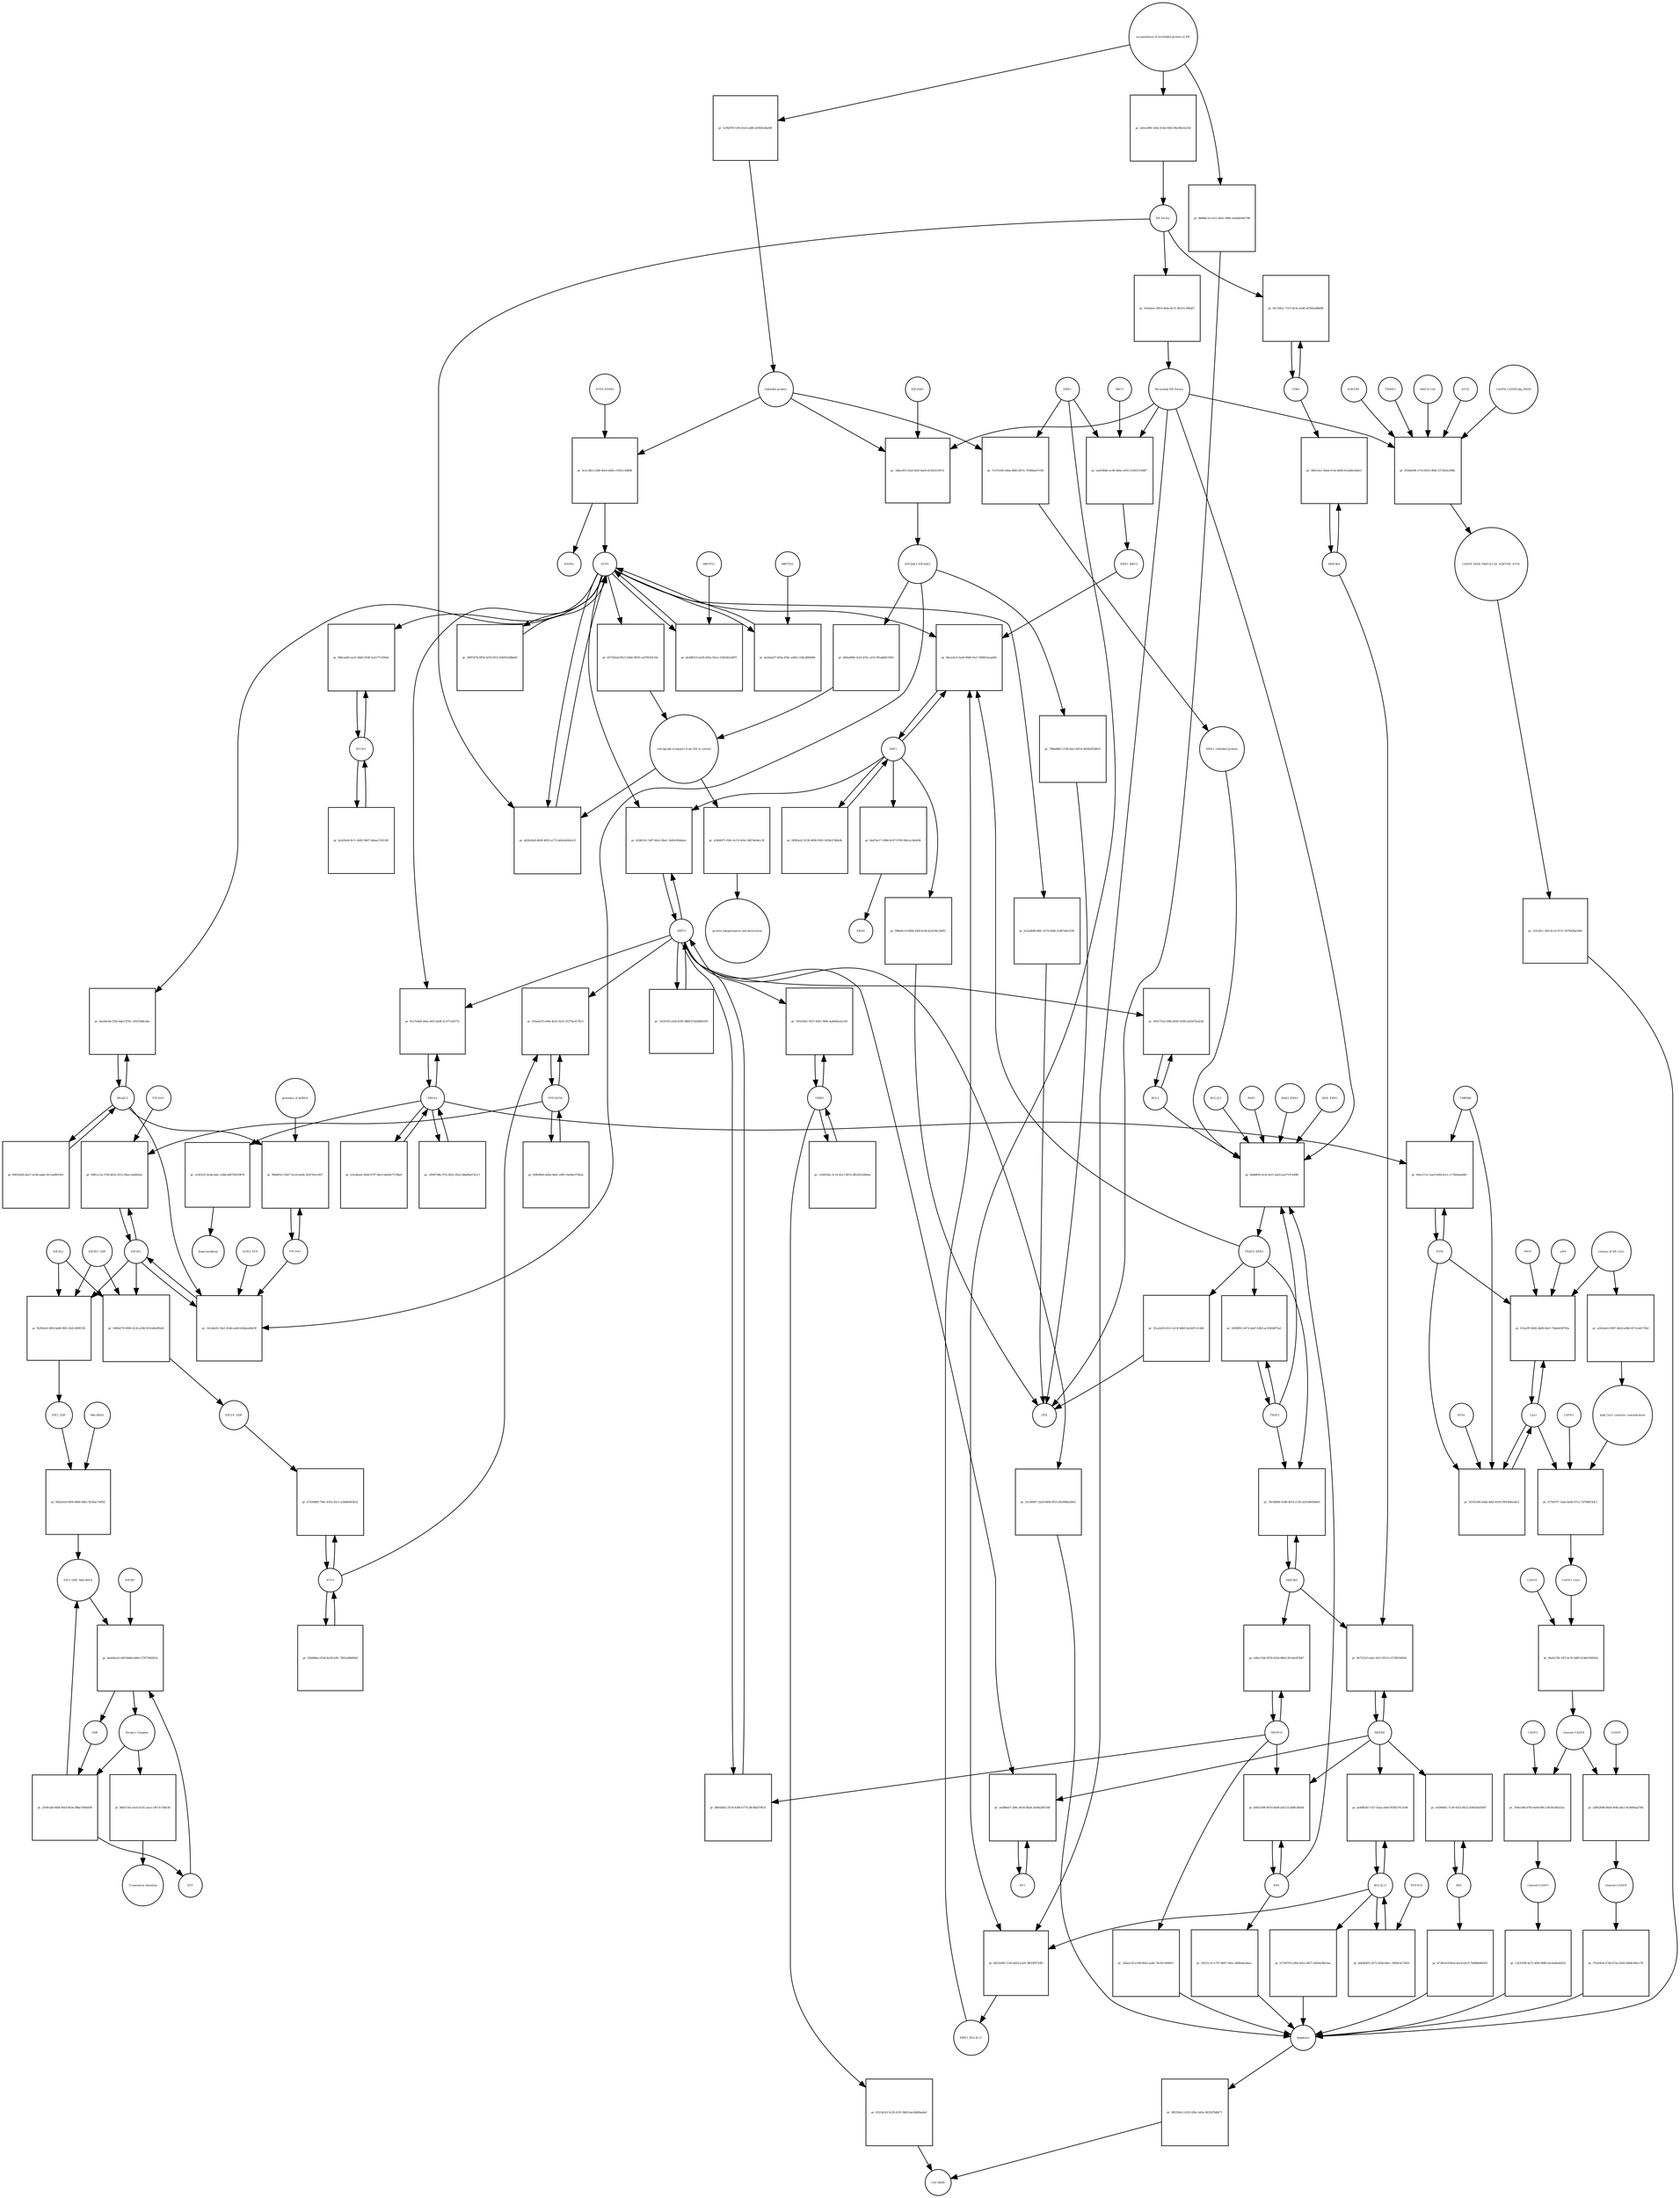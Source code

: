 strict digraph  {
ATF6_HSPA5 [annotation="", bipartite=0, cls=complex, fontsize=4, label=ATF6_HSPA5, shape=circle];
"pr_bcec3fb1-e3b9-45e0-8afb-c1602cc8df8b" [annotation="", bipartite=1, cls=process, fontsize=4, label="pr_bcec3fb1-e3b9-45e0-8afb-c1602cc8df8b", shape=square];
ATF6 [annotation="urn_miriam_hgnc.symbol_ATF6", bipartite=0, cls=macromolecule, fontsize=4, label=ATF6, shape=circle];
HSPA5 [annotation="urn_miriam_hgnc.symbol_HSPA5", bipartite=0, cls=macromolecule, fontsize=4, label=HSPA5, shape=circle];
"Unfolded protein" [annotation="", bipartite=0, cls=macromolecule, fontsize=4, label="Unfolded protein", shape=circle];
ERN1 [annotation="urn_miriam_hgnc.symbol_ERN1", bipartite=0, cls=macromolecule, fontsize=4, label=ERN1, shape=circle];
"pr_7c07e530-e4ba-4b85-b07a-70588aa07c08" [annotation="", bipartite=1, cls=process, fontsize=4, label="pr_7c07e530-e4ba-4b85-b07a-70588aa07c08", shape=square];
"ERN1_Unfolded protein" [annotation="", bipartite=0, cls=complex, fontsize=4, label="ERN1_Unfolded protein", shape=circle];
EIF2AK3_EIF2AK3 [annotation="", bipartite=0, cls=complex, fontsize=4, label=EIF2AK3_EIF2AK3, shape=circle];
"pr_b00a4848-3a10-474c-af14-f81adb813383" [annotation="", bipartite=1, cls=process, fontsize=4, label="pr_b00a4848-3a10-474c-af14-f81adb813383", shape=square];
"retrograde transport from ER to cytosol" [annotation="", bipartite=0, cls=phenotype, fontsize=4, label="retrograde transport from ER to cytosol", shape=circle];
"pr_627502ab-85c5-42b6-9629-ca07f63d120e" [annotation="", bipartite=1, cls=process, fontsize=4, label="pr_627502ab-85c5-42b6-9629-ca07f63d120e", shape=square];
"pr_a5b94971-f49c-4c53-9c8e-34674e04cc3f" [annotation="", bipartite=1, cls=process, fontsize=4, label="pr_a5b94971-f49c-4c53-9c8e-34674e04cc3f", shape=square];
"protein ubiquitination and destruction" [annotation="", bipartite=0, cls=phenotype, fontsize=4, label="protein ubiquitination and destruction", shape=circle];
"pr_bb46ff42-6cef-4cf1-a6cb-aa27197e49ff" [annotation="", bipartite=1, cls=process, fontsize=4, label="pr_bb46ff42-6cef-4cf1-a6cb-aa27197e49ff", shape=square];
TRAF2_ERN1 [annotation="", bipartite=0, cls=complex, fontsize=4, label=TRAF2_ERN1, shape=circle];
BAK1_ERN1 [annotation="", bipartite=0, cls=complex, fontsize=4, label=BAK1_ERN1, shape=circle];
BAX_ERN1 [annotation="", bipartite=0, cls=complex, fontsize=4, label=BAX_ERN1, shape=circle];
BCL2 [annotation="urn_miriam_hgnc.symbol_BCL2", bipartite=0, cls="nucleic acid feature", fontsize=4, label=BCL2, shape=circle];
BCL2L1 [annotation="urn_miriam_hgnc.symbol_BCL2L1", bipartite=0, cls=macromolecule, fontsize=4, label=BCL2L1, shape=circle];
"Persistant ER Stress" [annotation="", bipartite=0, cls=phenotype, fontsize=4, label="Persistant ER Stress", shape=circle];
BAX [annotation="urn_miriam_hgnc.symbol_BAX", bipartite=0, cls=macromolecule, fontsize=4, label=BAX, shape=circle];
BAK1 [annotation="urn_miriam_hgnc.symbol_BAK1", bipartite=0, cls=macromolecule, fontsize=4, label=BAK1, shape=circle];
TRAF2 [annotation="urn_miriam_hgnc.symbol_TRAF2", bipartite=0, cls=macromolecule, fontsize=4, label=TRAF2, shape=circle];
XBP1 [annotation="urn_miriam_hgnc.symbol_XBP1", bipartite=0, cls=macromolecule, fontsize=4, label=XBP1, shape=circle];
"pr_46caefc4-5ae8-49d6-91e7-69847aeaaf46" [annotation="", bipartite=1, cls=process, fontsize=4, label="pr_46caefc4-5ae8-49d6-91e7-69847aeaaf46", shape=square];
ERN1_BBC3 [annotation="", bipartite=0, cls=complex, fontsize=4, label=ERN1_BBC3, shape=circle];
ERN1_BCL2L11 [annotation="", bipartite=0, cls=complex, fontsize=4, label=ERN1_BCL2L11, shape=circle];
"pr_0f082a41-8339-4f08-9305-5629e3746b3b" [annotation="", bipartite=1, cls=process, fontsize=4, label="pr_0f082a41-8339-4f08-9305-5629e3746b3b", shape=square];
"pr_8ad7ee17-0986-4c97-9769-0bfcec5eb494" [annotation="", bipartite=1, cls=process, fontsize=4, label="pr_8ad7ee17-0986-4c97-9769-0bfcec5eb494", shape=square];
ERAD [annotation="", bipartite=0, cls=phenotype, fontsize=4, label=ERAD, shape=circle];
"pr_09be8cc0-666b-43fd-8146-bcd234c2d953" [annotation="", bipartite=1, cls=process, fontsize=4, label="pr_09be8cc0-666b-43fd-8146-bcd234c2d953", shape=square];
UPR [annotation="", bipartite=0, cls=phenotype, fontsize=4, label=UPR, shape=circle];
"pr_285f8f91-0472-4ab7-b3b5-ac5f404975a1" [annotation="", bipartite=1, cls=process, fontsize=4, label="pr_285f8f91-0472-4ab7-b3b5-ac5f404975a1", shape=square];
MAPK8 [annotation="urn_miriam_hgnc.symbol_MAPK8", bipartite=0, cls=macromolecule, fontsize=4, label=MAPK8, shape=circle];
"pr_9b7223cf-e4a1-42c5-8515-e573f654918c" [annotation="", bipartite=1, cls=process, fontsize=4, label="pr_9b7223cf-e4a1-42c5-8515-e573f654918c", shape=square];
MAP3K4 [annotation="urn_miriam_hgnc.symbol_MAP3K4", bipartite=0, cls=macromolecule, fontsize=4, label=MAP3K4, shape=circle];
MAP3K5 [annotation="urn_miriam_hgnc.symbol_MAP3K5", bipartite=0, cls=macromolecule, fontsize=4, label=MAP3K5, shape=circle];
MAPK14 [annotation="urn_miriam_hgnc.symbol_MAPK14", bipartite=0, cls=macromolecule, fontsize=4, label=MAPK14, shape=circle];
"pr_a0bca7d4-8259-425d-86b0-2fc4eb3f2b47" [annotation="", bipartite=1, cls=process, fontsize=4, label="pr_a0bca7d4-8259-425d-86b0-2fc4eb3f2b47", shape=square];
"pr_326aa13f-e198-40a5-aa9e-7dc85c084815" [annotation="", bipartite=1, cls=process, fontsize=4, label="pr_326aa13f-e198-40a5-aa9e-7dc85c084815", shape=square];
Apoptosis [annotation="", bipartite=0, cls=phenotype, fontsize=4, label=Apoptosis, shape=circle];
DDIT3 [annotation="urn_miriam_hgnc.symbol_DDIT3", bipartite=0, cls=macromolecule, fontsize=4, label=DDIT3, shape=circle];
"pr_8805bd52-357d-4306-b779-28c4bb379f33" [annotation="", bipartite=1, cls=process, fontsize=4, label="pr_8805bd52-357d-4306-b779-28c4bb379f33", shape=square];
"pr_b1c480d7-2aa9-4606-9f53-d5e096ea84cf" [annotation="", bipartite=1, cls=process, fontsize=4, label="pr_b1c480d7-2aa9-4606-9f53-d5e096ea84cf", shape=square];
"pr_9391751d-1f6b-4826-9398-a503d7fa4c8a" [annotation="", bipartite=1, cls=process, fontsize=4, label="pr_9391751d-1f6b-4826-9398-a503d7fa4c8a", shape=square];
"pr_e82b24e8-db29-4925-a172-6a0e4a00a2c8" [annotation="", bipartite=1, cls=process, fontsize=4, label="pr_e82b24e8-db29-4925-a172-6a0e4a00a2c8", shape=square];
"ER Stress" [annotation="", bipartite=0, cls=phenotype, fontsize=4, label="ER Stress", shape=circle];
"pr_de448523-ee58-485e-92ce-316b362c087f" [annotation="", bipartite=1, cls=process, fontsize=4, label="pr_de448523-ee58-485e-92ce-316b362c087f", shape=square];
MBTPS1 [annotation="urn_miriam_hgnc.symbol_MBTPS1", bipartite=0, cls=macromolecule, fontsize=4, label=MBTPS1, shape=circle];
"pr_ba56ab37-4d5a-459c-a469-c23bcbf84068" [annotation="", bipartite=1, cls=process, fontsize=4, label="pr_ba56ab37-4d5a-459c-a469-c23bcbf84068", shape=square];
MBTPS2 [annotation="urn_miriam_hgnc.symbol_MBTPS2", bipartite=0, cls=macromolecule, fontsize=4, label=MBTPS2, shape=circle];
"pr_30955f7b-6f58-447b-9523-83b91b38bb45" [annotation="", bipartite=1, cls=process, fontsize=4, label="pr_30955f7b-6f58-447b-9523-83b91b38bb45", shape=square];
"pr_7ef2f1f9-cb5d-4595-98f8-67a648fd52f9" [annotation="", bipartite=1, cls=process, fontsize=4, label="pr_7ef2f1f9-cb5d-4595-98f8-67a648fd52f9", shape=square];
"pr_420b51fc-54f7-46a1-8ba1-3e69c0046aee" [annotation="", bipartite=1, cls=process, fontsize=4, label="pr_420b51fc-54f7-46a1-8ba1-3e69c0046aee", shape=square];
EIF2S1 [annotation="urn_miriam_hgnc.symbol_EIF2S1", bipartite=0, cls=macromolecule, fontsize=4, label=EIF2S1, shape=circle];
"pr_141a6e05-19e5-45db-aeb9-b3bbea8faf3f" [annotation="", bipartite=1, cls=process, fontsize=4, label="pr_141a6e05-19e5-45db-aeb9-b3bbea8faf3f", shape=square];
GCN2_ATP [annotation="", bipartite=0, cls=complex, fontsize=4, label=GCN2_ATP, shape=circle];
EIF2AK2 [annotation="urn_miriam_hgnc.symbol_EIF2AK2", bipartite=0, cls=macromolecule, fontsize=4, label=EIF2AK2, shape=circle];
DNAJC3 [annotation="urn_miriam_hgnc.symbol_DNAJC3", bipartite=0, cls=macromolecule, fontsize=4, label=DNAJC3, shape=circle];
EIF2S2 [annotation="urn_miriam_hgnc.symbol_EIF2S2", bipartite=0, cls=macromolecule, fontsize=4, label=EIF2S2, shape=circle];
"pr_fb392eb1-4ffd-4a68-99f1-42d12f0f07d5" [annotation="", bipartite=1, cls=process, fontsize=4, label="pr_fb392eb1-4ffd-4a68-99f1-42d12f0f07d5", shape=square];
EIF2S3_GDP [annotation="", bipartite=0, cls=complex, fontsize=4, label=EIF2S3_GDP, shape=circle];
EIF2_GDP [annotation="", bipartite=0, cls=complex, fontsize=4, label=EIF2_GDP, shape=circle];
"EIF2_GDP_Met-tRNA" [annotation="", bipartite=0, cls=complex, fontsize=4, label="EIF2_GDP_Met-tRNA", shape=circle];
"pr_bae0dac8-c6fd-46dd-a84d-172f7396261d" [annotation="", bipartite=1, cls=process, fontsize=4, label="pr_bae0dac8-c6fd-46dd-a84d-172f7396261d", shape=square];
"Ternary Complex" [annotation="", bipartite=0, cls=complex, fontsize=4, label="Ternary Complex", shape=circle];
"EIF2B*" [annotation="", bipartite=0, cls=complex, fontsize=4, label="EIF2B*", shape=circle];
GTP [annotation="urn_miriam_obo.chebi_CHEBI%3A57600", bipartite=0, cls="simple chemical", fontsize=4, label=GTP, shape=circle];
GDP [annotation="urn_miriam_obo.chebi_CHEBI%3A65180", bipartite=0, cls="simple chemical", fontsize=4, label=GDP, shape=circle];
"pr_2500cabf-84df-40e4-8b3e-88ba70b9efd0" [annotation="", bipartite=1, cls=process, fontsize=4, label="pr_2500cabf-84df-40e4-8b3e-88ba70b9efd0", shape=square];
ATF4 [annotation="urn_miriam_hgnc.symbol_ATF4", bipartite=0, cls=macromolecule, fontsize=4, label=ATF4, shape=circle];
"pr_67d308d9-790c-435a-92c1-a24d8e8f3b32" [annotation="", bipartite=1, cls=process, fontsize=4, label="pr_67d308d9-790c-435a-92c1-a24d8e8f3b32", shape=square];
"EIF2-P_GDP" [annotation="", bipartite=0, cls=complex, fontsize=4, label="EIF2-P_GDP", shape=circle];
"pr_03b486ee-f5ab-4e59-b3fc-7691a00bf00d" [annotation="", bipartite=1, cls=process, fontsize=4, label="pr_03b486ee-f5ab-4e59-b3fc-7691a00bf00d", shape=square];
PPP1R15A [annotation="urn_miriam_hgnc.symbol_PPP1R15A", bipartite=0, cls=macromolecule, fontsize=4, label=PPP1R15A, shape=circle];
"pr_416a0e35-e94e-4c62-9221-d727bcd17813" [annotation="", bipartite=1, cls=process, fontsize=4, label="pr_416a0e35-e94e-4c62-9221-d727bcd17813", shape=square];
"pr_65fb9640-4d9a-4b0c-a0f0-14a9bc07062a" [annotation="", bipartite=1, cls=process, fontsize=4, label="pr_65fb9640-4d9a-4b0c-a0f0-14a9bc07062a", shape=square];
"pr_88af11b1-e5cb-41d1-aace-cf673c7dbe36" [annotation="", bipartite=1, cls=process, fontsize=4, label="pr_88af11b1-e5cb-41d1-aace-cf673c7dbe36", shape=square];
"Translation initiation" [annotation="", bipartite=0, cls=phenotype, fontsize=4, label="Translation initiation", shape=circle];
"pr_7bc9d9b0-454b-4014-a7d5-a541b649a6e0" [annotation="", bipartite=1, cls=process, fontsize=4, label="pr_7bc9d9b0-454b-4014-a7d5-a541b649a6e0", shape=square];
ERO1A [annotation="urn_miriam_hgnc.symbol_ERO1A", bipartite=0, cls=macromolecule, fontsize=4, label=ERO1A, shape=circle];
"pr_8137e9a8-26ae-401f-8a9f-5c1f712d3751" [annotation="", bipartite=1, cls=process, fontsize=4, label="pr_8137e9a8-26ae-401f-8a9f-5c1f712d3751", shape=square];
"pr_c89d758b-37f3-4022-95a5-d8a89a07a513" [annotation="", bipartite=1, cls=process, fontsize=4, label="pr_c89d758b-37f3-4022-95a5-d8a89a07a513", shape=square];
"pr_0081cc5a-37bf-4d1e-9212-04ecca6d63ad" [annotation="", bipartite=1, cls=process, fontsize=4, label="pr_0081cc5a-37bf-4d1e-9212-04ecca6d63ad", shape=square];
EIF2AK1 [annotation="urn_miriam_hgnc.symbol_EIF2AK1", bipartite=0, cls=macromolecule, fontsize=4, label=EIF2AK1, shape=circle];
"pr_bd451094-807d-4eb8-ad52-fc2bf8cdb564" [annotation="", bipartite=1, cls=process, fontsize=4, label="pr_bd451094-807d-4eb8-ad52-fc2bf8cdb564", shape=square];
"pr_30521c31-e767-4607-94ec-468feda2dacc" [annotation="", bipartite=1, cls=process, fontsize=4, label="pr_30521c31-e767-4607-94ec-468feda2dacc", shape=square];
"Ca2+" [annotation="urn_miriam_obo.chebi_CHEBI%3A29108", bipartite=0, cls="simple chemical", fontsize=4, label="Ca2+", shape=circle];
"pr_f33acfff-0082-4b06-8dcf-75da6458795e" [annotation="", bipartite=1, cls=process, fontsize=4, label="pr_f33acfff-0082-4b06-8dcf-75da6458795e", shape=square];
"release of ER Ca2+" [annotation="", bipartite=0, cls=phenotype, fontsize=4, label="release of ER Ca2+", shape=circle];
ITPR [annotation="urn_miriam_hgnc.symbol_ITPR1|urn_miriam_hgnc.symbol_ITPR2|urn_miriam_hgnc.symbol_ITPR3", bipartite=0, cls=macromolecule, fontsize=4, label=ITPR, shape=circle];
MAM [annotation="", bipartite=0, cls=phenotype, fontsize=4, label=MAM, shape=circle];
s619 [annotation="", bipartite=0, cls=complex, fontsize=4, label=s619, shape=circle];
"pr_0fb51ee1-8abd-413e-bb90-fe5ab4c6eb63" [annotation="", bipartite=1, cls=process, fontsize=4, label="pr_0fb51ee1-8abd-413e-bb90-fe5ab4c6eb63", shape=square];
CDK5 [annotation="urn_miriam_hgnc.symbol_CDK5", bipartite=0, cls=macromolecule, fontsize=4, label=CDK5, shape=circle];
"pr_f4c1942c-7313-4e3e-a5d4-af3582a8bb48" [annotation="", bipartite=1, cls="uncertain process", fontsize=4, label="pr_f4c1942c-7313-4e3e-a5d4-af3582a8bb48", shape=square];
"pr_982350e2-4193-43bc-b42a-963547b4bf71" [annotation="", bipartite=1, cls=process, fontsize=4, label="pr_982350e2-4193-43bc-b42a-963547b4bf71", shape=square];
"Cell death" [annotation="", bipartite=0, cls=phenotype, fontsize=4, label="Cell death", shape=circle];
"pr_921815b0-a9ab-4dfa-8144-f9019b6ea8c2" [annotation="", bipartite=1, cls=process, fontsize=4, label="pr_921815b0-a9ab-4dfa-8144-f9019b6ea8c2", shape=square];
TMBIM6 [annotation="urn_miriam_hgnc.symbol_TMBIM6", bipartite=0, cls=macromolecule, fontsize=4, label=TMBIM6, shape=circle];
RYR1 [annotation="urn_miriam_hgnc.symbol_RYR1", bipartite=0, cls=macromolecule, fontsize=4, label=RYR1, shape=circle];
EIF2AK3 [annotation="urn_miriam_hgnc.symbol_EIF2AK3", bipartite=0, cls=macromolecule, fontsize=4, label=EIF2AK3, shape=circle];
"pr_3ddcef01-62af-45ef-bee9-d142ef21f07e" [annotation="", bipartite=1, cls=process, fontsize=4, label="pr_3ddcef01-62af-45ef-bee9-d142ef21f07e", shape=square];
"pr_ce5f3cf5-0cbb-4afc-a3bb-b49765039f76" [annotation="", bipartite=1, cls=process, fontsize=4, label="pr_ce5f3cf5-0cbb-4afc-a3bb-b49765039f76", shape=square];
hyperoxidation [annotation="", bipartite=0, cls=phenotype, fontsize=4, label=hyperoxidation, shape=circle];
"pr_e5e2bea4-30d4-4797-b6c9-bb2b472706a4" [annotation="", bipartite=1, cls=process, fontsize=4, label="pr_e5e2bea4-30d4-4797-b6c9-bb2b472706a4", shape=square];
"pr_61efaeec-89c0-4e4e-8c31-dfcb7c200a67" [annotation="", bipartite=1, cls=process, fontsize=4, label="pr_61efaeec-89c0-4e4e-8c31-dfcb7c200a67", shape=square];
"CASP8_CASP8-ubq_FADD" [annotation="", bipartite=0, cls=complex, fontsize=4, label="CASP8_CASP8-ubq_FADD", shape=circle];
"pr_4558a094-2710-4053-9fb8-3372b92c898c" [annotation="", bipartite=1, cls=process, fontsize=4, label="pr_4558a094-2710-4053-9fb8-3372b92c898c", shape=square];
"SQSTM1 " [annotation="urn_miriam_hgnc.symbol_SQSTM1", bipartite=0, cls=macromolecule, fontsize=4, label="SQSTM1 ", shape=circle];
CASP8_FADD_MAP1LC3A_SQSTM1_ATG5 [annotation="", bipartite=0, cls=complex, fontsize=4, label=CASP8_FADD_MAP1LC3A_SQSTM1_ATG5, shape=circle];
TRIM13 [annotation="urn_miriam_hgnc.symbol_TRIM13", bipartite=0, cls=macromolecule, fontsize=4, label=TRIM13, shape=circle];
MAP1LC3A [annotation="urn_miriam_hgnc.symbol_MAP1LC3A", bipartite=0, cls=macromolecule, fontsize=4, label=MAP1LC3A, shape=circle];
ATG5 [annotation="urn_miriam_hgnc.symbol_ATG5", bipartite=0, cls=macromolecule, fontsize=4, label=ATG5, shape=circle];
"pr_31fcbf1c-5fef-4c14-9731-567943ba180e" [annotation="", bipartite=1, cls=process, fontsize=4, label="pr_31fcbf1c-5fef-4c14-9731-567943ba180e", shape=square];
"AP-1" [annotation="urn_miriam_hgnc.symbol_FOS|urn_miriam_hgnc.symbol_FOSB|urn_miriam_hgnc.symbol_FOSL1|urn_miriam_hgnc.symbol_FOSL2|urn_miriam_hgnc.symbol_JUN|urn_miriam_hgnc.symbol_JUNB|urn_miriam_hgnc.symbol_JUND", bipartite=0, cls=macromolecule, fontsize=4, label="AP-1", shape=circle];
"pr_aed9beb7-2b8c-463d-9ba8-3ed9a28f1540" [annotation="", bipartite=1, cls=process, fontsize=4, label="pr_aed9beb7-2b8c-463d-9ba8-3ed9a28f1540", shape=square];
"pr_996d05c1-0627-4ce4-b43b-362f7b1e1827" [annotation="", bipartite=1, cls=process, fontsize=4, label="pr_996d05c1-0627-4ce4-b43b-362f7b1e1827", shape=square];
"presence of dsRNA" [annotation="", bipartite=0, cls=phenotype, fontsize=4, label="presence of dsRNA", shape=circle];
"Met-tRNA" [annotation="urn_miriam_hgnc_HGNC%3A34779", bipartite=0, cls="nucleic acid feature", fontsize=4, label="Met-tRNA", shape=circle];
"pr_0fd2ee5d-6f09-4d48-94b1-9236ac7effb2" [annotation="", bipartite=1, cls=process, fontsize=4, label="pr_0fd2ee5d-6f09-4d48-94b1-9236ac7effb2", shape=square];
"pr_549fa579-9990-4128-a598-9161d0a995e8" [annotation="", bipartite=1, cls=process, fontsize=4, label="pr_549fa579-9990-4128-a598-9161d0a995e8", shape=square];
"accumulation of misfolded protein in ER" [annotation="", bipartite=0, cls=phenotype, fontsize=4, label="accumulation of misfolded protein in ER", shape=circle];
"pr_5cf6d7f9-51f0-43c6-a48f-e839d5e8a64f" [annotation="", bipartite=1, cls=process, fontsize=4, label="pr_5cf6d7f9-51f0-43c6-a48f-e839d5e8a64f", shape=square];
"pr_eb5ca996-1b9e-414d-9445-9bcf6b1fa35d" [annotation="", bipartite=1, cls=process, fontsize=4, label="pr_eb5ca996-1b9e-414d-9445-9bcf6b1fa35d", shape=square];
"pr_8b86dc10-a511-483c-999e-4ab6de69e798" [annotation="", bipartite=1, cls=process, fontsize=4, label="pr_8b86dc10-a511-483c-999e-4ab6de69e798", shape=square];
"pr_7966d9b5-1338-4aa1-8414-3650b3f29810" [annotation="", bipartite=1, cls=process, fontsize=4, label="pr_7966d9b5-1338-4aa1-8414-3650b3f29810", shape=square];
"pr_55ca5d19-0513-413f-8db5-0a1b97c214fd" [annotation="", bipartite=1, cls=process, fontsize=4, label="pr_55ca5d19-0513-413f-8db5-0a1b97c214fd", shape=square];
"pr_b12adb94-80fc-4176-bfd0-2c887d4e2100" [annotation="", bipartite=1, cls=process, fontsize=4, label="pr_b12adb94-80fc-4176-bfd0-2c887d4e2100", shape=square];
BCL2L11 [annotation="urn_miriam_hgnc.symbol_BCL2L11", bipartite=0, cls=macromolecule, fontsize=4, label=BCL2L11, shape=circle];
"pr_ae4482fd-7cb7-42aa-a9a6-003027413c84" [annotation="", bipartite=1, cls=process, fontsize=4, label="pr_ae4482fd-7cb7-42aa-a9a6-003027413c84", shape=square];
BID [annotation="urn_miriam_hgnc.symbol_BID", bipartite=0, cls=macromolecule, fontsize=4, label=BID, shape=circle];
"pr_e4389b61-7c39-4515-8422-d18020a830f7" [annotation="", bipartite=1, cls=process, fontsize=4, label="pr_e4389b61-7c39-4515-8422-d18020a830f7", shape=square];
"pr_b7100703-a99a-4d1a-9637-efbedc86a5ae" [annotation="", bipartite=1, cls=process, fontsize=4, label="pr_b7100703-a99a-4d1a-9637-efbedc86a5ae", shape=square];
"pr_b738c6c8-6fa4-4ec8-b2c9-7b60b690f363" [annotation="", bipartite=1, cls=process, fontsize=4, label="pr_b738c6c8-6fa4-4ec8-b2c9-7b60b690f363", shape=square];
"pr_b623af8d-37a8-4d2d-a3e9-38f10f9733f5" [annotation="", bipartite=1, cls=process, fontsize=4, label="pr_b623af8d-37a8-4d2d-a3e9-38f10f9733f5", shape=square];
"pr_eed180de-ec49-4b4e-a055-c05831339df7" [annotation="", bipartite=1, cls=process, fontsize=4, label="pr_eed180de-ec49-4b4e-a055-c05831339df7", shape=square];
BBC3 [annotation="urn_miriam_hgnc.symbol_BBC3", bipartite=0, cls=macromolecule, fontsize=4, label=BBC3, shape=circle];
"pr_b6adb455-3072-45eb-b8cc-3608e5e72b53" [annotation="", bipartite=1, cls=process, fontsize=4, label="pr_b6adb455-3072-45eb-b8cc-3608e5e72b53", shape=square];
PPP2CA [annotation="urn_miriam_hgnc.symbol_PPP2CA", bipartite=0, cls=macromolecule, fontsize=4, label=PPP2CA, shape=circle];
TRIB3 [annotation="urn_miriam_hgnc.symbol_TRIB3", bipartite=0, cls=macromolecule, fontsize=4, label=TRIB3, shape=circle];
"pr_3501b561-9107-4561-998c-4a8042a41c69" [annotation="", bipartite=1, cls=process, fontsize=4, label="pr_3501b561-9107-4561-998c-4a8042a41c69", shape=square];
"pr_c028556e-3c14-41a7-867e-68520102b64a" [annotation="", bipartite=1, cls=process, fontsize=4, label="pr_c028556e-3c14-41a7-867e-68520102b64a", shape=square];
"pr_83214c83-3c29-4191-9b83-bec8dd9aabef" [annotation="", bipartite=1, cls=process, fontsize=4, label="pr_83214c83-3c29-4191-9b83-bec8dd9aabef", shape=square];
"pr_a242eeb1-6997-44c8-a984-0572cdd175b0" [annotation="", bipartite=1, cls=process, fontsize=4, label="pr_a242eeb1-6997-44c8-a984-0572cdd175b0", shape=square];
"high Ca2+ cytosolic concentration" [annotation="", bipartite=0, cls=phenotype, fontsize=4, label="high Ca2+ cytosolic concentration", shape=circle];
"pr_6ae44cbd-f35b-4da3-878c-329259dfc44e" [annotation="", bipartite=1, cls=process, fontsize=4, label="pr_6ae44cbd-f35b-4da3-878c-329259dfc44e", shape=square];
"pr_6001b5d5-6ee7-4c8d-adab-3fc1ad961063" [annotation="", bipartite=1, cls=process, fontsize=4, label="pr_6001b5d5-6ee7-4c8d-adab-3fc1ad961063", shape=square];
"pr_49ec57ce-1ea9-45f4-b1e1-1178e6ab44b7" [annotation="", bipartite=1, cls=process, fontsize=4, label="pr_49ec57ce-1ea9-45f4-b1e1-1178e6ab44b7", shape=square];
CASP4 [annotation="urn_miriam_hgnc.symbol_CASP4", bipartite=0, cls=macromolecule, fontsize=4, label=CASP4, shape=circle];
"pr_9eeb174f-33f3-4c35-84f9-5c94a550042e" [annotation="", bipartite=1, cls=process, fontsize=4, label="pr_9eeb174f-33f3-4c35-84f9-5c94a550042e", shape=square];
"cleaved~CASP4" [annotation="urn_miriam_hgnc.symbol_CASP4", bipartite=0, cls=macromolecule, fontsize=4, label="cleaved~CASP4", shape=circle];
"CAPN1_Ca2+" [annotation="", bipartite=0, cls=complex, fontsize=4, label="CAPN1_Ca2+", shape=circle];
CASP3 [annotation="urn_miriam_hgnc.symbol_CASP3", bipartite=0, cls=macromolecule, fontsize=4, label=CASP3, shape=circle];
"pr_100ecfd6-d783-4e6d-88c2-8e50c48325ac" [annotation="", bipartite=1, cls=process, fontsize=4, label="pr_100ecfd6-d783-4e6d-88c2-8e50c48325ac", shape=square];
"cleaved~CASP3" [annotation="urn_miriam_hgnc.symbol_CASP3", bipartite=0, cls=macromolecule, fontsize=4, label="cleaved~CASP3", shape=circle];
CASP9 [annotation="urn_miriam_hgnc.symbol_CSAP9", bipartite=0, cls=macromolecule, fontsize=4, label=CASP9, shape=circle];
"pr_5d9e2688-d0a8-404f-a8e2-4e3b06aaf76b" [annotation="", bipartite=1, cls=process, fontsize=4, label="pr_5d9e2688-d0a8-404f-a8e2-4e3b06aaf76b", shape=square];
"cleaved~CASP9" [annotation="urn_miriam_hgnc.symbol_CASP9", bipartite=0, cls=macromolecule, fontsize=4, label="cleaved~CASP9", shape=circle];
CAPN1 [annotation="urn_miriam_hgnc.symbol_CAPN1", bipartite=0, cls=macromolecule, fontsize=4, label=CAPN1, shape=circle];
"pr_f176d707-1aab-4a66-97ca-7d704ffc63c1" [annotation="", bipartite=1, cls=process, fontsize=4, label="pr_f176d707-1aab-4a66-97ca-7d704ffc63c1", shape=square];
"pr_13e1059f-4a72-4f94-9680-b2cbe8ade624" [annotation="", bipartite=1, cls=process, fontsize=4, label="pr_13e1059f-4a72-4f94-9680-b2cbe8ade624", shape=square];
"pr_7f5e0424-e744-47aa-b344-0db4c06ee75f" [annotation="", bipartite=1, cls=process, fontsize=4, label="pr_7f5e0424-e744-47aa-b344-0db4c06ee75f", shape=square];
HYOU1 [annotation="urn_miriam_hgnc.symbol_HYOU1", bipartite=0, cls=macromolecule, fontsize=4, label=HYOU1, shape=circle];
"pr_00bcad45-ae41-44d2-824f-3a1e77c930e6" [annotation="", bipartite=1, cls=process, fontsize=4, label="pr_00bcad45-ae41-44d2-824f-3a1e77c930e6", shape=square];
"pr_bcb2fa0e-fe7c-4482-9b97-d4aaa7c81345" [annotation="", bipartite=1, cls=process, fontsize=4, label="pr_bcb2fa0e-fe7c-4482-9b97-d4aaa7c81345", shape=square];
ATF6_HSPA5 -> "pr_bcec3fb1-e3b9-45e0-8afb-c1602cc8df8b"  [annotation="", interaction_type=consumption];
"pr_bcec3fb1-e3b9-45e0-8afb-c1602cc8df8b" -> ATF6  [annotation="", interaction_type=production];
"pr_bcec3fb1-e3b9-45e0-8afb-c1602cc8df8b" -> HSPA5  [annotation="", interaction_type=production];
ATF6 -> "pr_627502ab-85c5-42b6-9629-ca07f63d120e"  [annotation="", interaction_type=consumption];
ATF6 -> "pr_46caefc4-5ae8-49d6-91e7-69847aeaaf46"  [annotation="urn_miriam_pubmed_26587781|urn_miriam_pubmed_23430059", interaction_type=catalysis];
ATF6 -> "pr_e82b24e8-db29-4925-a172-6a0e4a00a2c8"  [annotation="", interaction_type=consumption];
ATF6 -> "pr_de448523-ee58-485e-92ce-316b362c087f"  [annotation="", interaction_type=consumption];
ATF6 -> "pr_ba56ab37-4d5a-459c-a469-c23bcbf84068"  [annotation="", interaction_type=consumption];
ATF6 -> "pr_30955f7b-6f58-447b-9523-83b91b38bb45"  [annotation="", interaction_type=consumption];
ATF6 -> "pr_420b51fc-54f7-46a1-8ba1-3e69c0046aee"  [annotation="urn_miriam_pubmed_26587781|urn_miriam_pubmed_17991856|urn_miriam_pubmed_28843399", interaction_type=catalysis];
ATF6 -> "pr_8137e9a8-26ae-401f-8a9f-5c1f712d3751"  [annotation="urn_miriam_pubmed_23850759|urn_miriam_pubmed_25387528", interaction_type=catalysis];
ATF6 -> "pr_b12adb94-80fc-4176-bfd0-2c887d4e2100"  [annotation="", interaction_type=consumption];
ATF6 -> "pr_6ae44cbd-f35b-4da3-878c-329259dfc44e"  [annotation="urn_miriam_pubmed_12601012|urn_miriam_pubmed_18360008", interaction_type=catalysis];
ATF6 -> "pr_00bcad45-ae41-44d2-824f-3a1e77c930e6"  [annotation=urn_miriam_pubmed_18360008, interaction_type=catalysis];
"Unfolded protein" -> "pr_bcec3fb1-e3b9-45e0-8afb-c1602cc8df8b"  [annotation="urn_miriam_pubmed_19509052|urn_miriam_pubmed_12847084|urn_miriam_pubmed_23850759", interaction_type=catalysis];
"Unfolded protein" -> "pr_7c07e530-e4ba-4b85-b07a-70588aa07c08"  [annotation="", interaction_type=consumption];
"Unfolded protein" -> "pr_3ddcef01-62af-45ef-bee9-d142ef21f07e"  [annotation=urn_miriam_pubmed_17991856, interaction_type=catalysis];
ERN1 -> "pr_7c07e530-e4ba-4b85-b07a-70588aa07c08"  [annotation="", interaction_type=consumption];
ERN1 -> "pr_b623af8d-37a8-4d2d-a3e9-38f10f9733f5"  [annotation="", interaction_type=consumption];
ERN1 -> "pr_eed180de-ec49-4b4e-a055-c05831339df7"  [annotation="", interaction_type=consumption];
"pr_7c07e530-e4ba-4b85-b07a-70588aa07c08" -> "ERN1_Unfolded protein"  [annotation="", interaction_type=production];
"ERN1_Unfolded protein" -> "pr_bb46ff42-6cef-4cf1-a6cb-aa27197e49ff"  [annotation="", interaction_type=consumption];
EIF2AK3_EIF2AK3 -> "pr_b00a4848-3a10-474c-af14-f81adb813383"  [annotation="", interaction_type=consumption];
EIF2AK3_EIF2AK3 -> "pr_141a6e05-19e5-45db-aeb9-b3bbea8faf3f"  [annotation="urn_miriam_pubmed_12667446|urn_miriam_pubmed_16246152|urn_miriam_pubmed_12601012|urn_miriam_pubmed_23850759|urn_miriam_pubmed_18360008|urn_miriam_pubmed_26587781", interaction_type=catalysis];
EIF2AK3_EIF2AK3 -> "pr_7966d9b5-1338-4aa1-8414-3650b3f29810"  [annotation="", interaction_type=consumption];
"pr_b00a4848-3a10-474c-af14-f81adb813383" -> "retrograde transport from ER to cytosol"  [annotation="", interaction_type=production];
"retrograde transport from ER to cytosol" -> "pr_a5b94971-f49c-4c53-9c8e-34674e04cc3f"  [annotation="", interaction_type=consumption];
"retrograde transport from ER to cytosol" -> "pr_e82b24e8-db29-4925-a172-6a0e4a00a2c8"  [annotation="urn_miriam_pubmed_18360008|urn_miriam_pubmed_17991856|urn_miriam_pubmed_26587781|urn_miriam_pubmed_12847084", interaction_type=inhibition];
"pr_627502ab-85c5-42b6-9629-ca07f63d120e" -> "retrograde transport from ER to cytosol"  [annotation="", interaction_type=production];
"pr_a5b94971-f49c-4c53-9c8e-34674e04cc3f" -> "protein ubiquitination and destruction"  [annotation="", interaction_type=production];
"pr_bb46ff42-6cef-4cf1-a6cb-aa27197e49ff" -> TRAF2_ERN1  [annotation="", interaction_type=production];
TRAF2_ERN1 -> "pr_46caefc4-5ae8-49d6-91e7-69847aeaaf46"  [annotation="urn_miriam_pubmed_26587781|urn_miriam_pubmed_23430059", interaction_type=catalysis];
TRAF2_ERN1 -> "pr_285f8f91-0472-4ab7-b3b5-ac5f404975a1"  [annotation=urn_miriam_pubmed_23850759, interaction_type=catalysis];
TRAF2_ERN1 -> "pr_7bc9d9b0-454b-4014-a7d5-a541b649a6e0"  [annotation=urn_miriam_pubmed_23850759, interaction_type=catalysis];
TRAF2_ERN1 -> "pr_55ca5d19-0513-413f-8db5-0a1b97c214fd"  [annotation="", interaction_type=consumption];
BAK1_ERN1 -> "pr_bb46ff42-6cef-4cf1-a6cb-aa27197e49ff"  [annotation="urn_miriam_pubmed_23850759|urn_miriam_pubmed_23430059|urn_miriam_pubmed_26587781", interaction_type=catalysis];
BAX_ERN1 -> "pr_bb46ff42-6cef-4cf1-a6cb-aa27197e49ff"  [annotation="urn_miriam_pubmed_23850759|urn_miriam_pubmed_23430059|urn_miriam_pubmed_26587781", interaction_type=catalysis];
BCL2 -> "pr_bb46ff42-6cef-4cf1-a6cb-aa27197e49ff"  [annotation="urn_miriam_pubmed_23850759|urn_miriam_pubmed_23430059|urn_miriam_pubmed_26587781", interaction_type=inhibition];
BCL2 -> "pr_9391751d-1f6b-4826-9398-a503d7fa4c8a"  [annotation="", interaction_type=consumption];
BCL2L1 -> "pr_bb46ff42-6cef-4cf1-a6cb-aa27197e49ff"  [annotation="urn_miriam_pubmed_23850759|urn_miriam_pubmed_23430059|urn_miriam_pubmed_26587781", interaction_type=inhibition];
"Persistant ER Stress" -> "pr_bb46ff42-6cef-4cf1-a6cb-aa27197e49ff"  [annotation="urn_miriam_pubmed_23850759|urn_miriam_pubmed_23430059|urn_miriam_pubmed_26587781", interaction_type=inhibition];
"Persistant ER Stress" -> "pr_3ddcef01-62af-45ef-bee9-d142ef21f07e"  [annotation=urn_miriam_pubmed_17991856, interaction_type=catalysis];
"Persistant ER Stress" -> "pr_4558a094-2710-4053-9fb8-3372b92c898c"  [annotation=urn_miriam_pubmed_17991856, interaction_type=catalysis];
"Persistant ER Stress" -> "pr_b623af8d-37a8-4d2d-a3e9-38f10f9733f5"  [annotation="urn_miriam_pubmed_23850759|urn_miriam_pubmed_23430059|urn_miriam_pubmed_26587781", interaction_type=inhibition];
"Persistant ER Stress" -> "pr_eed180de-ec49-4b4e-a055-c05831339df7"  [annotation="urn_miriam_pubmed_23430059|urn_miriam_pubmed_17991856", interaction_type=inhibition];
BAX -> "pr_bb46ff42-6cef-4cf1-a6cb-aa27197e49ff"  [annotation="urn_miriam_pubmed_23850759|urn_miriam_pubmed_23430059|urn_miriam_pubmed_26587781", interaction_type=catalysis];
BAX -> "pr_bd451094-807d-4eb8-ad52-fc2bf8cdb564"  [annotation="", interaction_type=consumption];
BAX -> "pr_30521c31-e767-4607-94ec-468feda2dacc"  [annotation="", interaction_type=consumption];
BAK1 -> "pr_bb46ff42-6cef-4cf1-a6cb-aa27197e49ff"  [annotation="urn_miriam_pubmed_23850759|urn_miriam_pubmed_23430059|urn_miriam_pubmed_26587781", interaction_type=catalysis];
TRAF2 -> "pr_bb46ff42-6cef-4cf1-a6cb-aa27197e49ff"  [annotation="", interaction_type=consumption];
TRAF2 -> "pr_285f8f91-0472-4ab7-b3b5-ac5f404975a1"  [annotation="", interaction_type=consumption];
TRAF2 -> "pr_7bc9d9b0-454b-4014-a7d5-a541b649a6e0"  [annotation=urn_miriam_pubmed_23850759, interaction_type=catalysis];
XBP1 -> "pr_46caefc4-5ae8-49d6-91e7-69847aeaaf46"  [annotation="", interaction_type=consumption];
XBP1 -> "pr_0f082a41-8339-4f08-9305-5629e3746b3b"  [annotation="", interaction_type=consumption];
XBP1 -> "pr_8ad7ee17-0986-4c97-9769-0bfcec5eb494"  [annotation="", interaction_type=consumption];
XBP1 -> "pr_09be8cc0-666b-43fd-8146-bcd234c2d953"  [annotation="", interaction_type=consumption];
XBP1 -> "pr_420b51fc-54f7-46a1-8ba1-3e69c0046aee"  [annotation="urn_miriam_pubmed_26587781|urn_miriam_pubmed_17991856|urn_miriam_pubmed_28843399", interaction_type=catalysis];
"pr_46caefc4-5ae8-49d6-91e7-69847aeaaf46" -> XBP1  [annotation="", interaction_type=production];
ERN1_BBC3 -> "pr_46caefc4-5ae8-49d6-91e7-69847aeaaf46"  [annotation="urn_miriam_pubmed_26587781|urn_miriam_pubmed_23430059", interaction_type=catalysis];
ERN1_BCL2L11 -> "pr_46caefc4-5ae8-49d6-91e7-69847aeaaf46"  [annotation="urn_miriam_pubmed_26587781|urn_miriam_pubmed_23430059", interaction_type=catalysis];
"pr_0f082a41-8339-4f08-9305-5629e3746b3b" -> XBP1  [annotation="", interaction_type=production];
"pr_8ad7ee17-0986-4c97-9769-0bfcec5eb494" -> ERAD  [annotation="", interaction_type=production];
"pr_09be8cc0-666b-43fd-8146-bcd234c2d953" -> UPR  [annotation="", interaction_type=production];
"pr_285f8f91-0472-4ab7-b3b5-ac5f404975a1" -> TRAF2  [annotation="", interaction_type=production];
MAPK8 -> "pr_9b7223cf-e4a1-42c5-8515-e573f654918c"  [annotation="", interaction_type=consumption];
MAPK8 -> "pr_bd451094-807d-4eb8-ad52-fc2bf8cdb564"  [annotation="urn_miriam_pubmed_18191217|urn_miriam_pubmed_23430059", interaction_type=catalysis];
MAPK8 -> "pr_aed9beb7-2b8c-463d-9ba8-3ed9a28f1540"  [annotation="urn_miriam_pubmed_26618107|urn_miriam_pubmed_26587781|urn_miriam_pubmed_23850759", interaction_type=catalysis];
MAPK8 -> "pr_ae4482fd-7cb7-42aa-a9a6-003027413c84"  [annotation="urn_miriam_pubmed_26018731|urn_miriam_pubmed_23850759", interaction_type=catalysis];
MAPK8 -> "pr_e4389b61-7c39-4515-8422-d18020a830f7"  [annotation="urn_miriam_pubmed_23430059|urn_miriam_pubmed_11583631", interaction_type=catalysis];
"pr_9b7223cf-e4a1-42c5-8515-e573f654918c" -> MAPK8  [annotation="", interaction_type=production];
MAP3K4 -> "pr_9b7223cf-e4a1-42c5-8515-e573f654918c"  [annotation="urn_miriam_pubmed_18191217|urn_miriam_pubmed_23850759|urn_miriam_pubmed_26587781", interaction_type=catalysis];
MAP3K4 -> "pr_0fb51ee1-8abd-413e-bb90-fe5ab4c6eb63"  [annotation="", interaction_type=consumption];
MAP3K5 -> "pr_9b7223cf-e4a1-42c5-8515-e573f654918c"  [annotation="urn_miriam_pubmed_18191217|urn_miriam_pubmed_23850759|urn_miriam_pubmed_26587781", interaction_type=catalysis];
MAP3K5 -> "pr_a0bca7d4-8259-425d-86b0-2fc4eb3f2b47"  [annotation="urn_miriam_pubmed_23850759|urn_miriam_pubmed_12215209", interaction_type=catalysis];
MAP3K5 -> "pr_7bc9d9b0-454b-4014-a7d5-a541b649a6e0"  [annotation="", interaction_type=consumption];
MAPK14 -> "pr_a0bca7d4-8259-425d-86b0-2fc4eb3f2b47"  [annotation="", interaction_type=consumption];
MAPK14 -> "pr_326aa13f-e198-40a5-aa9e-7dc85c084815"  [annotation="", interaction_type=consumption];
MAPK14 -> "pr_8805bd52-357d-4306-b779-28c4bb379f33"  [annotation="urn_miriam_pubmed_23850759|urn_miriam_pubmed_23430059|urn_miriam_pubmed_26137585", interaction_type=catalysis];
MAPK14 -> "pr_bd451094-807d-4eb8-ad52-fc2bf8cdb564"  [annotation="urn_miriam_pubmed_18191217|urn_miriam_pubmed_23430059", interaction_type=catalysis];
"pr_a0bca7d4-8259-425d-86b0-2fc4eb3f2b47" -> MAPK14  [annotation="", interaction_type=production];
"pr_326aa13f-e198-40a5-aa9e-7dc85c084815" -> Apoptosis  [annotation="", interaction_type=production];
Apoptosis -> "pr_982350e2-4193-43bc-b42a-963547b4bf71"  [annotation="", interaction_type=consumption];
DDIT3 -> "pr_8805bd52-357d-4306-b779-28c4bb379f33"  [annotation="", interaction_type=consumption];
DDIT3 -> "pr_b1c480d7-2aa9-4606-9f53-d5e096ea84cf"  [annotation="", interaction_type=consumption];
DDIT3 -> "pr_9391751d-1f6b-4826-9398-a503d7fa4c8a"  [annotation="urn_miriam_pubmed_30662442|urn_miriam_pubmed_23850759", interaction_type=inhibition];
DDIT3 -> "pr_7ef2f1f9-cb5d-4595-98f8-67a648fd52f9"  [annotation="", interaction_type=consumption];
DDIT3 -> "pr_420b51fc-54f7-46a1-8ba1-3e69c0046aee"  [annotation="", interaction_type=consumption];
DDIT3 -> "pr_416a0e35-e94e-4c62-9221-d727bcd17813"  [annotation="urn_miriam_pubmed_23850759|urn_miriam_pubmed_31638256", interaction_type=catalysis];
DDIT3 -> "pr_8137e9a8-26ae-401f-8a9f-5c1f712d3751"  [annotation="urn_miriam_pubmed_23850759|urn_miriam_pubmed_25387528", interaction_type=catalysis];
DDIT3 -> "pr_aed9beb7-2b8c-463d-9ba8-3ed9a28f1540"  [annotation="urn_miriam_pubmed_26618107|urn_miriam_pubmed_26587781|urn_miriam_pubmed_23850759", interaction_type=catalysis];
DDIT3 -> "pr_3501b561-9107-4561-998c-4a8042a41c69"  [annotation="urn_miriam_pubmed_23430059|urn_miriam_pubmed_18940792", interaction_type=catalysis];
"pr_8805bd52-357d-4306-b779-28c4bb379f33" -> DDIT3  [annotation="", interaction_type=production];
"pr_b1c480d7-2aa9-4606-9f53-d5e096ea84cf" -> Apoptosis  [annotation="", interaction_type=production];
"pr_9391751d-1f6b-4826-9398-a503d7fa4c8a" -> BCL2  [annotation="", interaction_type=production];
"pr_e82b24e8-db29-4925-a172-6a0e4a00a2c8" -> ATF6  [annotation="", interaction_type=production];
"ER Stress" -> "pr_e82b24e8-db29-4925-a172-6a0e4a00a2c8"  [annotation="urn_miriam_pubmed_18360008|urn_miriam_pubmed_17991856|urn_miriam_pubmed_26587781|urn_miriam_pubmed_12847084", interaction_type=catalysis];
"ER Stress" -> "pr_f4c1942c-7313-4e3e-a5d4-af3582a8bb48"  [annotation=urn_miriam_pubmed_22388889, interaction_type=catalysis];
"ER Stress" -> "pr_61efaeec-89c0-4e4e-8c31-dfcb7c200a67"  [annotation="", interaction_type=consumption];
"pr_de448523-ee58-485e-92ce-316b362c087f" -> ATF6  [annotation="", interaction_type=production];
MBTPS1 -> "pr_de448523-ee58-485e-92ce-316b362c087f"  [annotation="urn_miriam_pubmed_18360008|urn_miriam_pubmed_17991856|urn_miriam_pubmed_26587781|urn_miriam_pubmed_23850759", interaction_type=catalysis];
"pr_ba56ab37-4d5a-459c-a469-c23bcbf84068" -> ATF6  [annotation="", interaction_type=production];
MBTPS2 -> "pr_ba56ab37-4d5a-459c-a469-c23bcbf84068"  [annotation="urn_miriam_pubmed_23850759|urn_miriam_pubmed_26587781|urn_miriam_pubmed_17991856|urn_miriam_pubmed_18360008", interaction_type=catalysis];
"pr_30955f7b-6f58-447b-9523-83b91b38bb45" -> ATF6  [annotation="", interaction_type=production];
"pr_7ef2f1f9-cb5d-4595-98f8-67a648fd52f9" -> DDIT3  [annotation="", interaction_type=production];
"pr_420b51fc-54f7-46a1-8ba1-3e69c0046aee" -> DDIT3  [annotation="", interaction_type=production];
EIF2S1 -> "pr_141a6e05-19e5-45db-aeb9-b3bbea8faf3f"  [annotation="", interaction_type=consumption];
EIF2S1 -> "pr_fb392eb1-4ffd-4a68-99f1-42d12f0f07d5"  [annotation="", interaction_type=consumption];
EIF2S1 -> "pr_0081cc5a-37bf-4d1e-9212-04ecca6d63ad"  [annotation="", interaction_type=consumption];
EIF2S1 -> "pr_549fa579-9990-4128-a598-9161d0a995e8"  [annotation="", interaction_type=consumption];
"pr_141a6e05-19e5-45db-aeb9-b3bbea8faf3f" -> EIF2S1  [annotation="", interaction_type=production];
GCN2_ATP -> "pr_141a6e05-19e5-45db-aeb9-b3bbea8faf3f"  [annotation="urn_miriam_pubmed_12667446|urn_miriam_pubmed_16246152|urn_miriam_pubmed_12601012|urn_miriam_pubmed_23850759|urn_miriam_pubmed_18360008|urn_miriam_pubmed_26587781", interaction_type=catalysis];
EIF2AK2 -> "pr_141a6e05-19e5-45db-aeb9-b3bbea8faf3f"  [annotation="urn_miriam_pubmed_12667446|urn_miriam_pubmed_16246152|urn_miriam_pubmed_12601012|urn_miriam_pubmed_23850759|urn_miriam_pubmed_18360008|urn_miriam_pubmed_26587781", interaction_type=catalysis];
EIF2AK2 -> "pr_996d05c1-0627-4ce4-b43b-362f7b1e1827"  [annotation="", interaction_type=consumption];
DNAJC3 -> "pr_141a6e05-19e5-45db-aeb9-b3bbea8faf3f"  [annotation="urn_miriam_pubmed_12667446|urn_miriam_pubmed_16246152|urn_miriam_pubmed_12601012|urn_miriam_pubmed_23850759|urn_miriam_pubmed_18360008|urn_miriam_pubmed_26587781", interaction_type=inhibition];
DNAJC3 -> "pr_996d05c1-0627-4ce4-b43b-362f7b1e1827"  [annotation="urn_miriam_pubmed_12601012|urn_miriam_pubmed_26587781|urn_miriam_pubmed_23850759", interaction_type=inhibition];
DNAJC3 -> "pr_6ae44cbd-f35b-4da3-878c-329259dfc44e"  [annotation="", interaction_type=consumption];
DNAJC3 -> "pr_6001b5d5-6ee7-4c8d-adab-3fc1ad961063"  [annotation="", interaction_type=consumption];
EIF2S2 -> "pr_fb392eb1-4ffd-4a68-99f1-42d12f0f07d5"  [annotation="", interaction_type=consumption];
EIF2S2 -> "pr_549fa579-9990-4128-a598-9161d0a995e8"  [annotation="", interaction_type=consumption];
"pr_fb392eb1-4ffd-4a68-99f1-42d12f0f07d5" -> EIF2_GDP  [annotation="", interaction_type=production];
EIF2S3_GDP -> "pr_fb392eb1-4ffd-4a68-99f1-42d12f0f07d5"  [annotation="", interaction_type=consumption];
EIF2S3_GDP -> "pr_549fa579-9990-4128-a598-9161d0a995e8"  [annotation="", interaction_type=consumption];
EIF2_GDP -> "pr_0fd2ee5d-6f09-4d48-94b1-9236ac7effb2"  [annotation="", interaction_type=consumption];
"EIF2_GDP_Met-tRNA" -> "pr_bae0dac8-c6fd-46dd-a84d-172f7396261d"  [annotation="", interaction_type=consumption];
"pr_bae0dac8-c6fd-46dd-a84d-172f7396261d" -> "Ternary Complex"  [annotation="", interaction_type=production];
"pr_bae0dac8-c6fd-46dd-a84d-172f7396261d" -> GDP  [annotation="", interaction_type=production];
"Ternary Complex" -> "pr_2500cabf-84df-40e4-8b3e-88ba70b9efd0"  [annotation="", interaction_type=consumption];
"Ternary Complex" -> "pr_88af11b1-e5cb-41d1-aace-cf673c7dbe36"  [annotation="", interaction_type=consumption];
"EIF2B*" -> "pr_bae0dac8-c6fd-46dd-a84d-172f7396261d"  [annotation="urn_miriam_pubmed_23850759|urn_miriam_pubmed_16246152", interaction_type=catalysis];
GTP -> "pr_bae0dac8-c6fd-46dd-a84d-172f7396261d"  [annotation="", interaction_type=consumption];
GDP -> "pr_2500cabf-84df-40e4-8b3e-88ba70b9efd0"  [annotation="", interaction_type=consumption];
"pr_2500cabf-84df-40e4-8b3e-88ba70b9efd0" -> "EIF2_GDP_Met-tRNA"  [annotation="", interaction_type=production];
"pr_2500cabf-84df-40e4-8b3e-88ba70b9efd0" -> GTP  [annotation="", interaction_type=production];
ATF4 -> "pr_67d308d9-790c-435a-92c1-a24d8e8f3b32"  [annotation="", interaction_type=consumption];
ATF4 -> "pr_03b486ee-f5ab-4e59-b3fc-7691a00bf00d"  [annotation="", interaction_type=consumption];
ATF4 -> "pr_416a0e35-e94e-4c62-9221-d727bcd17813"  [annotation="urn_miriam_pubmed_23850759|urn_miriam_pubmed_31638256", interaction_type=catalysis];
"pr_67d308d9-790c-435a-92c1-a24d8e8f3b32" -> ATF4  [annotation="", interaction_type=production];
"EIF2-P_GDP" -> "pr_67d308d9-790c-435a-92c1-a24d8e8f3b32"  [annotation="urn_miriam_pubmed_15277680|urn_miriam_pubmed_16246152|urn_miriam_pubmed_23850759", interaction_type=catalysis];
"pr_03b486ee-f5ab-4e59-b3fc-7691a00bf00d" -> ATF4  [annotation="", interaction_type=production];
PPP1R15A -> "pr_416a0e35-e94e-4c62-9221-d727bcd17813"  [annotation="", interaction_type=consumption];
PPP1R15A -> "pr_65fb9640-4d9a-4b0c-a0f0-14a9bc07062a"  [annotation="", interaction_type=consumption];
PPP1R15A -> "pr_0081cc5a-37bf-4d1e-9212-04ecca6d63ad"  [annotation="urn_miriam_pubmed_23850759|urn_miriam_pubmed_12667446|urn_miriam_pubmed_16246152|urn_miriam_pubmed_12601012", interaction_type=catalysis];
"pr_416a0e35-e94e-4c62-9221-d727bcd17813" -> PPP1R15A  [annotation="", interaction_type=production];
"pr_65fb9640-4d9a-4b0c-a0f0-14a9bc07062a" -> PPP1R15A  [annotation="", interaction_type=production];
"pr_88af11b1-e5cb-41d1-aace-cf673c7dbe36" -> "Translation initiation"  [annotation="", interaction_type=production];
"pr_7bc9d9b0-454b-4014-a7d5-a541b649a6e0" -> MAP3K5  [annotation="", interaction_type=production];
ERO1A -> "pr_8137e9a8-26ae-401f-8a9f-5c1f712d3751"  [annotation="", interaction_type=consumption];
ERO1A -> "pr_c89d758b-37f3-4022-95a5-d8a89a07a513"  [annotation="", interaction_type=consumption];
ERO1A -> "pr_ce5f3cf5-0cbb-4afc-a3bb-b49765039f76"  [annotation="", interaction_type=consumption];
ERO1A -> "pr_e5e2bea4-30d4-4797-b6c9-bb2b472706a4"  [annotation="", interaction_type=consumption];
ERO1A -> "pr_49ec57ce-1ea9-45f4-b1e1-1178e6ab44b7"  [annotation="urn_miriam_pubmed_23850759|urn_miriam_pubmed_23430059", interaction_type=catalysis];
"pr_8137e9a8-26ae-401f-8a9f-5c1f712d3751" -> ERO1A  [annotation="", interaction_type=production];
"pr_c89d758b-37f3-4022-95a5-d8a89a07a513" -> ERO1A  [annotation="", interaction_type=production];
"pr_0081cc5a-37bf-4d1e-9212-04ecca6d63ad" -> EIF2S1  [annotation="", interaction_type=production];
EIF2AK1 -> "pr_0081cc5a-37bf-4d1e-9212-04ecca6d63ad"  [annotation="urn_miriam_pubmed_23850759|urn_miriam_pubmed_12667446|urn_miriam_pubmed_16246152|urn_miriam_pubmed_12601012", interaction_type=catalysis];
"pr_bd451094-807d-4eb8-ad52-fc2bf8cdb564" -> BAX  [annotation="", interaction_type=production];
"pr_30521c31-e767-4607-94ec-468feda2dacc" -> Apoptosis  [annotation="", interaction_type=production];
"Ca2+" -> "pr_f33acfff-0082-4b06-8dcf-75da6458795e"  [annotation="", interaction_type=consumption];
"Ca2+" -> "pr_921815b0-a9ab-4dfa-8144-f9019b6ea8c2"  [annotation="", interaction_type=consumption];
"Ca2+" -> "pr_f176d707-1aab-4a66-97ca-7d704ffc63c1"  [annotation="", interaction_type=consumption];
"pr_f33acfff-0082-4b06-8dcf-75da6458795e" -> "Ca2+"  [annotation="", interaction_type=production];
"release of ER Ca2+" -> "pr_f33acfff-0082-4b06-8dcf-75da6458795e"  [annotation=urn_miriam_pubmed_23850759, interaction_type=catalysis];
"release of ER Ca2+" -> "pr_a242eeb1-6997-44c8-a984-0572cdd175b0"  [annotation="", interaction_type=consumption];
ITPR -> "pr_f33acfff-0082-4b06-8dcf-75da6458795e"  [annotation=urn_miriam_pubmed_23850759, interaction_type=catalysis];
ITPR -> "pr_921815b0-a9ab-4dfa-8144-f9019b6ea8c2"  [annotation=urn_miriam_pubmed_23850759, interaction_type=catalysis];
ITPR -> "pr_49ec57ce-1ea9-45f4-b1e1-1178e6ab44b7"  [annotation="", interaction_type=consumption];
MAM -> "pr_f33acfff-0082-4b06-8dcf-75da6458795e"  [annotation=urn_miriam_pubmed_23850759, interaction_type=catalysis];
s619 -> "pr_f33acfff-0082-4b06-8dcf-75da6458795e"  [annotation=urn_miriam_pubmed_23850759, interaction_type=catalysis];
"pr_0fb51ee1-8abd-413e-bb90-fe5ab4c6eb63" -> MAP3K4  [annotation="", interaction_type=production];
CDK5 -> "pr_0fb51ee1-8abd-413e-bb90-fe5ab4c6eb63"  [annotation=urn_miriam_pubmed_22388889, interaction_type=catalysis];
CDK5 -> "pr_f4c1942c-7313-4e3e-a5d4-af3582a8bb48"  [annotation="", interaction_type=consumption];
"pr_f4c1942c-7313-4e3e-a5d4-af3582a8bb48" -> CDK5  [annotation="", interaction_type=production];
"pr_982350e2-4193-43bc-b42a-963547b4bf71" -> "Cell death"  [annotation="", interaction_type=production];
"pr_921815b0-a9ab-4dfa-8144-f9019b6ea8c2" -> "Ca2+"  [annotation="", interaction_type=production];
TMBIM6 -> "pr_921815b0-a9ab-4dfa-8144-f9019b6ea8c2"  [annotation=urn_miriam_pubmed_23850759, interaction_type=catalysis];
TMBIM6 -> "pr_49ec57ce-1ea9-45f4-b1e1-1178e6ab44b7"  [annotation="urn_miriam_pubmed_23850759|urn_miriam_pubmed_23430059", interaction_type=catalysis];
RYR1 -> "pr_921815b0-a9ab-4dfa-8144-f9019b6ea8c2"  [annotation=urn_miriam_pubmed_23850759, interaction_type=catalysis];
EIF2AK3 -> "pr_3ddcef01-62af-45ef-bee9-d142ef21f07e"  [annotation="", interaction_type=consumption];
"pr_3ddcef01-62af-45ef-bee9-d142ef21f07e" -> EIF2AK3_EIF2AK3  [annotation="", interaction_type=production];
"pr_ce5f3cf5-0cbb-4afc-a3bb-b49765039f76" -> hyperoxidation  [annotation="", interaction_type=production];
"pr_e5e2bea4-30d4-4797-b6c9-bb2b472706a4" -> ERO1A  [annotation="", interaction_type=production];
"pr_61efaeec-89c0-4e4e-8c31-dfcb7c200a67" -> "Persistant ER Stress"  [annotation="", interaction_type=production];
"CASP8_CASP8-ubq_FADD" -> "pr_4558a094-2710-4053-9fb8-3372b92c898c"  [annotation="", interaction_type=consumption];
"pr_4558a094-2710-4053-9fb8-3372b92c898c" -> CASP8_FADD_MAP1LC3A_SQSTM1_ATG5  [annotation="", interaction_type=production];
"SQSTM1 " -> "pr_4558a094-2710-4053-9fb8-3372b92c898c"  [annotation="", interaction_type=consumption];
CASP8_FADD_MAP1LC3A_SQSTM1_ATG5 -> "pr_31fcbf1c-5fef-4c14-9731-567943ba180e"  [annotation="", interaction_type=consumption];
TRIM13 -> "pr_4558a094-2710-4053-9fb8-3372b92c898c"  [annotation=urn_miriam_pubmed_17991856, interaction_type=catalysis];
MAP1LC3A -> "pr_4558a094-2710-4053-9fb8-3372b92c898c"  [annotation="", interaction_type=consumption];
ATG5 -> "pr_4558a094-2710-4053-9fb8-3372b92c898c"  [annotation="", interaction_type=consumption];
"pr_31fcbf1c-5fef-4c14-9731-567943ba180e" -> Apoptosis  [annotation="", interaction_type=production];
"AP-1" -> "pr_aed9beb7-2b8c-463d-9ba8-3ed9a28f1540"  [annotation="", interaction_type=consumption];
"pr_aed9beb7-2b8c-463d-9ba8-3ed9a28f1540" -> "AP-1"  [annotation="", interaction_type=production];
"pr_996d05c1-0627-4ce4-b43b-362f7b1e1827" -> EIF2AK2  [annotation="", interaction_type=production];
"presence of dsRNA" -> "pr_996d05c1-0627-4ce4-b43b-362f7b1e1827"  [annotation="urn_miriam_pubmed_12601012|urn_miriam_pubmed_26587781|urn_miriam_pubmed_23850759", interaction_type=catalysis];
"Met-tRNA" -> "pr_0fd2ee5d-6f09-4d48-94b1-9236ac7effb2"  [annotation="", interaction_type=consumption];
"pr_0fd2ee5d-6f09-4d48-94b1-9236ac7effb2" -> "EIF2_GDP_Met-tRNA"  [annotation="", interaction_type=production];
"pr_549fa579-9990-4128-a598-9161d0a995e8" -> "EIF2-P_GDP"  [annotation="", interaction_type=production];
"accumulation of misfolded protein in ER" -> "pr_5cf6d7f9-51f0-43c6-a48f-e839d5e8a64f"  [annotation="", interaction_type=consumption];
"accumulation of misfolded protein in ER" -> "pr_eb5ca996-1b9e-414d-9445-9bcf6b1fa35d"  [annotation="", interaction_type=consumption];
"accumulation of misfolded protein in ER" -> "pr_8b86dc10-a511-483c-999e-4ab6de69e798"  [annotation="", interaction_type=consumption];
"pr_5cf6d7f9-51f0-43c6-a48f-e839d5e8a64f" -> "Unfolded protein"  [annotation="", interaction_type=production];
"pr_eb5ca996-1b9e-414d-9445-9bcf6b1fa35d" -> "ER Stress"  [annotation="", interaction_type=production];
"pr_8b86dc10-a511-483c-999e-4ab6de69e798" -> UPR  [annotation="", interaction_type=production];
"pr_7966d9b5-1338-4aa1-8414-3650b3f29810" -> UPR  [annotation="", interaction_type=production];
"pr_55ca5d19-0513-413f-8db5-0a1b97c214fd" -> UPR  [annotation="", interaction_type=production];
"pr_b12adb94-80fc-4176-bfd0-2c887d4e2100" -> UPR  [annotation="", interaction_type=production];
BCL2L11 -> "pr_ae4482fd-7cb7-42aa-a9a6-003027413c84"  [annotation="", interaction_type=consumption];
BCL2L11 -> "pr_b7100703-a99a-4d1a-9637-efbedc86a5ae"  [annotation="", interaction_type=consumption];
BCL2L11 -> "pr_b623af8d-37a8-4d2d-a3e9-38f10f9733f5"  [annotation="", interaction_type=consumption];
BCL2L11 -> "pr_b6adb455-3072-45eb-b8cc-3608e5e72b53"  [annotation="", interaction_type=consumption];
"pr_ae4482fd-7cb7-42aa-a9a6-003027413c84" -> BCL2L11  [annotation="", interaction_type=production];
BID -> "pr_e4389b61-7c39-4515-8422-d18020a830f7"  [annotation="", interaction_type=consumption];
BID -> "pr_b738c6c8-6fa4-4ec8-b2c9-7b60b690f363"  [annotation="", interaction_type=consumption];
"pr_e4389b61-7c39-4515-8422-d18020a830f7" -> BID  [annotation="", interaction_type=production];
"pr_b7100703-a99a-4d1a-9637-efbedc86a5ae" -> Apoptosis  [annotation="", interaction_type=production];
"pr_b738c6c8-6fa4-4ec8-b2c9-7b60b690f363" -> Apoptosis  [annotation="", interaction_type=production];
"pr_b623af8d-37a8-4d2d-a3e9-38f10f9733f5" -> ERN1_BCL2L11  [annotation="", interaction_type=production];
"pr_eed180de-ec49-4b4e-a055-c05831339df7" -> ERN1_BBC3  [annotation="", interaction_type=production];
BBC3 -> "pr_eed180de-ec49-4b4e-a055-c05831339df7"  [annotation="", interaction_type=consumption];
"pr_b6adb455-3072-45eb-b8cc-3608e5e72b53" -> BCL2L11  [annotation="", interaction_type=production];
PPP2CA -> "pr_b6adb455-3072-45eb-b8cc-3608e5e72b53"  [annotation="urn_miriam_pubmed_23850759|urn_miriam_pubmed_23430059", interaction_type=catalysis];
TRIB3 -> "pr_3501b561-9107-4561-998c-4a8042a41c69"  [annotation="", interaction_type=consumption];
TRIB3 -> "pr_c028556e-3c14-41a7-867e-68520102b64a"  [annotation="", interaction_type=consumption];
TRIB3 -> "pr_83214c83-3c29-4191-9b83-bec8dd9aabef"  [annotation="", interaction_type=consumption];
"pr_3501b561-9107-4561-998c-4a8042a41c69" -> TRIB3  [annotation="", interaction_type=production];
"pr_c028556e-3c14-41a7-867e-68520102b64a" -> TRIB3  [annotation="", interaction_type=production];
"pr_83214c83-3c29-4191-9b83-bec8dd9aabef" -> "Cell death"  [annotation="", interaction_type=production];
"pr_a242eeb1-6997-44c8-a984-0572cdd175b0" -> "high Ca2+ cytosolic concentration"  [annotation="", interaction_type=production];
"high Ca2+ cytosolic concentration" -> "pr_f176d707-1aab-4a66-97ca-7d704ffc63c1"  [annotation=urn_miriam_pubmed_19931333, interaction_type=catalysis];
"pr_6ae44cbd-f35b-4da3-878c-329259dfc44e" -> DNAJC3  [annotation="", interaction_type=production];
"pr_6001b5d5-6ee7-4c8d-adab-3fc1ad961063" -> DNAJC3  [annotation="", interaction_type=production];
"pr_49ec57ce-1ea9-45f4-b1e1-1178e6ab44b7" -> ITPR  [annotation="", interaction_type=production];
CASP4 -> "pr_9eeb174f-33f3-4c35-84f9-5c94a550042e"  [annotation="", interaction_type=consumption];
"pr_9eeb174f-33f3-4c35-84f9-5c94a550042e" -> "cleaved~CASP4"  [annotation="", interaction_type=production];
"cleaved~CASP4" -> "pr_100ecfd6-d783-4e6d-88c2-8e50c48325ac"  [annotation="urn_miriam_pubmed_19931333|urn_miriam_pubmed_26618107", interaction_type=catalysis];
"cleaved~CASP4" -> "pr_5d9e2688-d0a8-404f-a8e2-4e3b06aaf76b"  [annotation="urn_miriam_pubmed_19931333|urn_miriam_pubmed_26618107", interaction_type=catalysis];
"CAPN1_Ca2+" -> "pr_9eeb174f-33f3-4c35-84f9-5c94a550042e"  [annotation=urn_miriam_pubmed_19931333, interaction_type=catalysis];
CASP3 -> "pr_100ecfd6-d783-4e6d-88c2-8e50c48325ac"  [annotation="", interaction_type=consumption];
"pr_100ecfd6-d783-4e6d-88c2-8e50c48325ac" -> "cleaved~CASP3"  [annotation="", interaction_type=production];
"cleaved~CASP3" -> "pr_13e1059f-4a72-4f94-9680-b2cbe8ade624"  [annotation="", interaction_type=consumption];
CASP9 -> "pr_5d9e2688-d0a8-404f-a8e2-4e3b06aaf76b"  [annotation="", interaction_type=consumption];
"pr_5d9e2688-d0a8-404f-a8e2-4e3b06aaf76b" -> "cleaved~CASP9"  [annotation="", interaction_type=production];
"cleaved~CASP9" -> "pr_7f5e0424-e744-47aa-b344-0db4c06ee75f"  [annotation="", interaction_type=consumption];
CAPN1 -> "pr_f176d707-1aab-4a66-97ca-7d704ffc63c1"  [annotation="", interaction_type=consumption];
"pr_f176d707-1aab-4a66-97ca-7d704ffc63c1" -> "CAPN1_Ca2+"  [annotation="", interaction_type=production];
"pr_13e1059f-4a72-4f94-9680-b2cbe8ade624" -> Apoptosis  [annotation="", interaction_type=production];
"pr_7f5e0424-e744-47aa-b344-0db4c06ee75f" -> Apoptosis  [annotation="", interaction_type=production];
HYOU1 -> "pr_00bcad45-ae41-44d2-824f-3a1e77c930e6"  [annotation="", interaction_type=consumption];
HYOU1 -> "pr_bcb2fa0e-fe7c-4482-9b97-d4aaa7c81345"  [annotation="", interaction_type=consumption];
"pr_00bcad45-ae41-44d2-824f-3a1e77c930e6" -> HYOU1  [annotation="", interaction_type=production];
"pr_bcb2fa0e-fe7c-4482-9b97-d4aaa7c81345" -> HYOU1  [annotation="", interaction_type=production];
}
